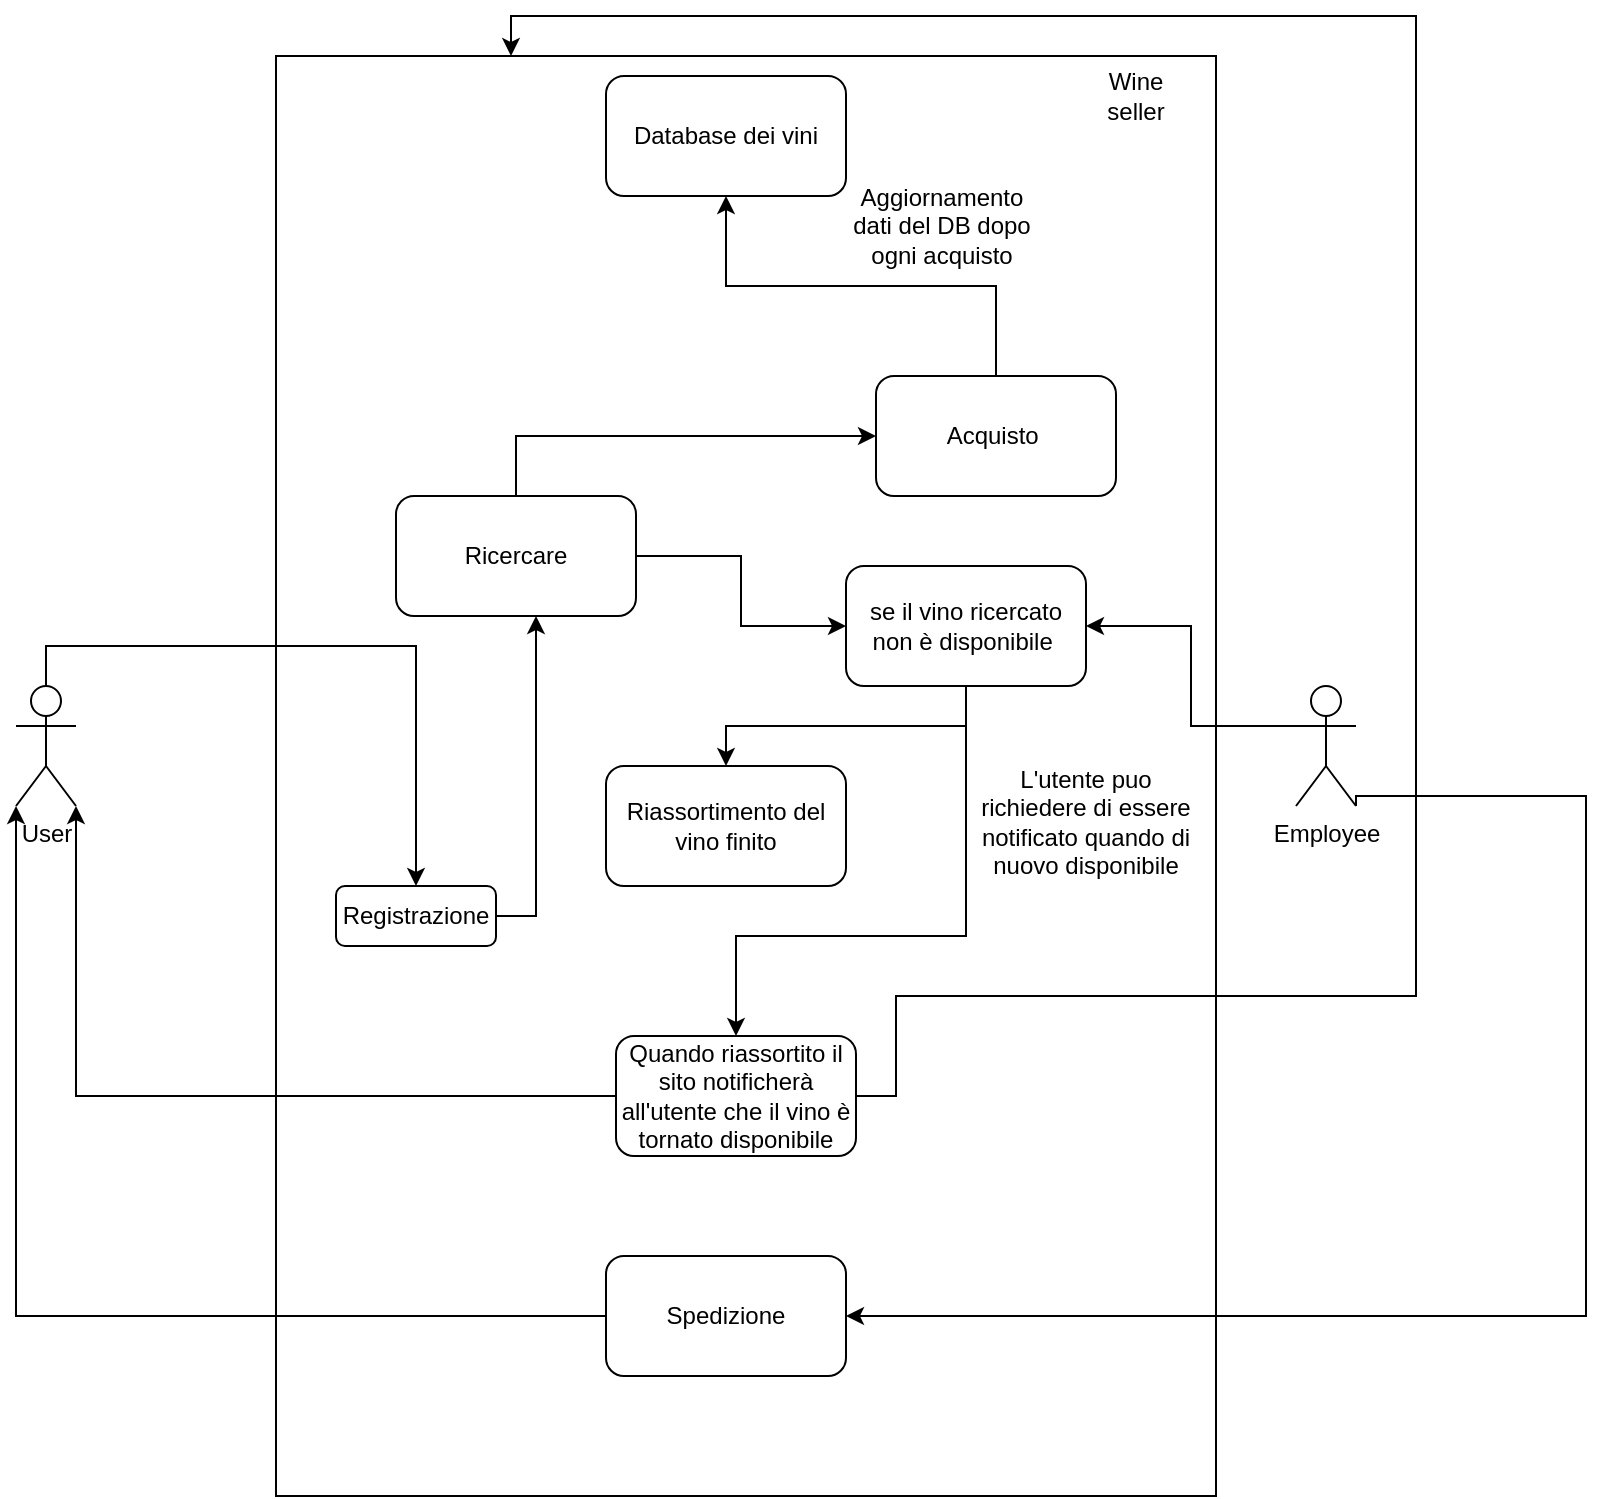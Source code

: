 <mxfile version="13.8.6"><diagram id="N7tq3xj0yRnOI6wged9k" name="Page-1"><mxGraphModel dx="1662" dy="794" grid="1" gridSize="10" guides="1" tooltips="1" connect="1" arrows="1" fold="1" page="1" pageScale="1" pageWidth="827" pageHeight="1169" math="0" shadow="0"><root><mxCell id="0"/><mxCell id="1" parent="0"/><mxCell id="vXvoVFFaRd2worTt4fJG-29" value="" style="rounded=0;whiteSpace=wrap;html=1;" vertex="1" parent="1"><mxGeometry x="140" y="70" width="470" height="720" as="geometry"/></mxCell><mxCell id="vXvoVFFaRd2worTt4fJG-35" style="edgeStyle=orthogonalEdgeStyle;rounded=0;orthogonalLoop=1;jettySize=auto;html=1;exitX=0.5;exitY=0;exitDx=0;exitDy=0;exitPerimeter=0;" edge="1" parent="1" source="vXvoVFFaRd2worTt4fJG-11" target="vXvoVFFaRd2worTt4fJG-32"><mxGeometry relative="1" as="geometry"/></mxCell><mxCell id="vXvoVFFaRd2worTt4fJG-11" value="User" style="shape=umlActor;verticalLabelPosition=bottom;verticalAlign=top;html=1;outlineConnect=0;" vertex="1" parent="1"><mxGeometry x="10" y="385" width="30" height="60" as="geometry"/></mxCell><mxCell id="vXvoVFFaRd2worTt4fJG-47" style="edgeStyle=orthogonalEdgeStyle;rounded=0;orthogonalLoop=1;jettySize=auto;html=1;exitX=1;exitY=1;exitDx=0;exitDy=0;exitPerimeter=0;" edge="1" parent="1" source="vXvoVFFaRd2worTt4fJG-12" target="vXvoVFFaRd2worTt4fJG-46"><mxGeometry relative="1" as="geometry"><mxPoint x="690" y="445" as="sourcePoint"/><Array as="points"><mxPoint x="680" y="440"/><mxPoint x="795" y="440"/><mxPoint x="795" y="700"/></Array></mxGeometry></mxCell><mxCell id="vXvoVFFaRd2worTt4fJG-56" style="edgeStyle=orthogonalEdgeStyle;rounded=0;orthogonalLoop=1;jettySize=auto;html=1;exitX=0;exitY=0.333;exitDx=0;exitDy=0;exitPerimeter=0;" edge="1" parent="1" source="vXvoVFFaRd2worTt4fJG-12" target="vXvoVFFaRd2worTt4fJG-51"><mxGeometry relative="1" as="geometry"/></mxCell><mxCell id="vXvoVFFaRd2worTt4fJG-12" value="Employee" style="shape=umlActor;verticalLabelPosition=bottom;verticalAlign=top;html=1;outlineConnect=0;" vertex="1" parent="1"><mxGeometry x="650" y="385" width="30" height="60" as="geometry"/></mxCell><mxCell id="vXvoVFFaRd2worTt4fJG-30" value="Wine seller" style="text;html=1;strokeColor=none;fillColor=none;align=center;verticalAlign=middle;whiteSpace=wrap;rounded=0;" vertex="1" parent="1"><mxGeometry x="550" y="80" width="40" height="20" as="geometry"/></mxCell><mxCell id="vXvoVFFaRd2worTt4fJG-31" value="Database dei vini" style="rounded=1;whiteSpace=wrap;html=1;" vertex="1" parent="1"><mxGeometry x="305" y="80" width="120" height="60" as="geometry"/></mxCell><mxCell id="vXvoVFFaRd2worTt4fJG-37" style="edgeStyle=orthogonalEdgeStyle;rounded=0;orthogonalLoop=1;jettySize=auto;html=1;exitX=1;exitY=0.5;exitDx=0;exitDy=0;" edge="1" parent="1" source="vXvoVFFaRd2worTt4fJG-32" target="vXvoVFFaRd2worTt4fJG-36"><mxGeometry relative="1" as="geometry"><Array as="points"><mxPoint x="270" y="500"/></Array></mxGeometry></mxCell><mxCell id="vXvoVFFaRd2worTt4fJG-32" value="Registrazione" style="rounded=1;whiteSpace=wrap;html=1;" vertex="1" parent="1"><mxGeometry x="170" y="485" width="80" height="30" as="geometry"/></mxCell><mxCell id="vXvoVFFaRd2worTt4fJG-39" style="edgeStyle=orthogonalEdgeStyle;rounded=0;orthogonalLoop=1;jettySize=auto;html=1;exitX=1;exitY=0.5;exitDx=0;exitDy=0;" edge="1" parent="1" source="vXvoVFFaRd2worTt4fJG-36" target="vXvoVFFaRd2worTt4fJG-51"><mxGeometry relative="1" as="geometry"/></mxCell><mxCell id="vXvoVFFaRd2worTt4fJG-53" style="edgeStyle=orthogonalEdgeStyle;rounded=0;orthogonalLoop=1;jettySize=auto;html=1;exitX=0.5;exitY=0;exitDx=0;exitDy=0;entryX=0;entryY=0.5;entryDx=0;entryDy=0;" edge="1" parent="1" source="vXvoVFFaRd2worTt4fJG-36" target="vXvoVFFaRd2worTt4fJG-38"><mxGeometry relative="1" as="geometry"/></mxCell><mxCell id="vXvoVFFaRd2worTt4fJG-36" value="Ricercare" style="rounded=1;whiteSpace=wrap;html=1;" vertex="1" parent="1"><mxGeometry x="200" y="290" width="120" height="60" as="geometry"/></mxCell><mxCell id="vXvoVFFaRd2worTt4fJG-44" style="edgeStyle=orthogonalEdgeStyle;rounded=0;orthogonalLoop=1;jettySize=auto;html=1;exitX=0.5;exitY=0;exitDx=0;exitDy=0;" edge="1" parent="1" source="vXvoVFFaRd2worTt4fJG-38" target="vXvoVFFaRd2worTt4fJG-31"><mxGeometry relative="1" as="geometry"/></mxCell><mxCell id="vXvoVFFaRd2worTt4fJG-38" value="Acquisto&amp;nbsp;" style="rounded=1;whiteSpace=wrap;html=1;" vertex="1" parent="1"><mxGeometry x="440" y="230" width="120" height="60" as="geometry"/></mxCell><mxCell id="vXvoVFFaRd2worTt4fJG-45" value="Aggiornamento dati del DB dopo ogni acquisto" style="text;html=1;strokeColor=none;fillColor=none;align=center;verticalAlign=middle;whiteSpace=wrap;rounded=0;" vertex="1" parent="1"><mxGeometry x="425" y="140" width="96" height="30" as="geometry"/></mxCell><mxCell id="vXvoVFFaRd2worTt4fJG-50" style="edgeStyle=orthogonalEdgeStyle;rounded=0;orthogonalLoop=1;jettySize=auto;html=1;exitX=0;exitY=0.5;exitDx=0;exitDy=0;entryX=0;entryY=1;entryDx=0;entryDy=0;entryPerimeter=0;" edge="1" parent="1" source="vXvoVFFaRd2worTt4fJG-46" target="vXvoVFFaRd2worTt4fJG-11"><mxGeometry relative="1" as="geometry"/></mxCell><mxCell id="vXvoVFFaRd2worTt4fJG-46" value="Spedizione" style="rounded=1;whiteSpace=wrap;html=1;" vertex="1" parent="1"><mxGeometry x="305" y="670" width="120" height="60" as="geometry"/></mxCell><mxCell id="vXvoVFFaRd2worTt4fJG-57" style="edgeStyle=orthogonalEdgeStyle;rounded=0;orthogonalLoop=1;jettySize=auto;html=1;exitX=0.5;exitY=1;exitDx=0;exitDy=0;" edge="1" parent="1" source="vXvoVFFaRd2worTt4fJG-51" target="vXvoVFFaRd2worTt4fJG-55"><mxGeometry relative="1" as="geometry"/></mxCell><mxCell id="vXvoVFFaRd2worTt4fJG-61" style="edgeStyle=orthogonalEdgeStyle;rounded=0;orthogonalLoop=1;jettySize=auto;html=1;exitX=0.75;exitY=1;exitDx=0;exitDy=0;" edge="1" parent="1" source="vXvoVFFaRd2worTt4fJG-51" target="vXvoVFFaRd2worTt4fJG-58"><mxGeometry relative="1" as="geometry"><Array as="points"><mxPoint x="485" y="385"/><mxPoint x="485" y="510"/><mxPoint x="370" y="510"/></Array></mxGeometry></mxCell><mxCell id="vXvoVFFaRd2worTt4fJG-51" value="se il vino ricercato non è disponibile&amp;nbsp;" style="rounded=1;whiteSpace=wrap;html=1;" vertex="1" parent="1"><mxGeometry x="425" y="325" width="120" height="60" as="geometry"/></mxCell><mxCell id="vXvoVFFaRd2worTt4fJG-55" value="Riassortimento del vino finito" style="rounded=1;whiteSpace=wrap;html=1;" vertex="1" parent="1"><mxGeometry x="305" y="425" width="120" height="60" as="geometry"/></mxCell><mxCell id="vXvoVFFaRd2worTt4fJG-59" style="edgeStyle=orthogonalEdgeStyle;rounded=0;orthogonalLoop=1;jettySize=auto;html=1;exitX=0;exitY=0.5;exitDx=0;exitDy=0;entryX=1;entryY=1;entryDx=0;entryDy=0;entryPerimeter=0;" edge="1" parent="1" source="vXvoVFFaRd2worTt4fJG-58" target="vXvoVFFaRd2worTt4fJG-11"><mxGeometry relative="1" as="geometry"/></mxCell><mxCell id="vXvoVFFaRd2worTt4fJG-60" style="edgeStyle=orthogonalEdgeStyle;rounded=0;orthogonalLoop=1;jettySize=auto;html=1;exitX=1;exitY=0.5;exitDx=0;exitDy=0;entryX=0.25;entryY=0;entryDx=0;entryDy=0;" edge="1" parent="1" source="vXvoVFFaRd2worTt4fJG-58" target="vXvoVFFaRd2worTt4fJG-29"><mxGeometry relative="1" as="geometry"><Array as="points"><mxPoint x="450" y="590"/><mxPoint x="450" y="540"/><mxPoint x="710" y="540"/><mxPoint x="710" y="50"/><mxPoint x="258" y="50"/></Array></mxGeometry></mxCell><mxCell id="vXvoVFFaRd2worTt4fJG-58" value="Quando riassortito il sito notificherà all'utente che il vino è tornato disponibile" style="rounded=1;whiteSpace=wrap;html=1;" vertex="1" parent="1"><mxGeometry x="310" y="560" width="120" height="60" as="geometry"/></mxCell><mxCell id="vXvoVFFaRd2worTt4fJG-62" value="L'utente puo richiedere di essere notificato quando di nuovo disponibile" style="text;html=1;strokeColor=none;fillColor=none;align=center;verticalAlign=middle;whiteSpace=wrap;rounded=0;" vertex="1" parent="1"><mxGeometry x="490" y="445" width="110" height="15" as="geometry"/></mxCell></root></mxGraphModel></diagram></mxfile>